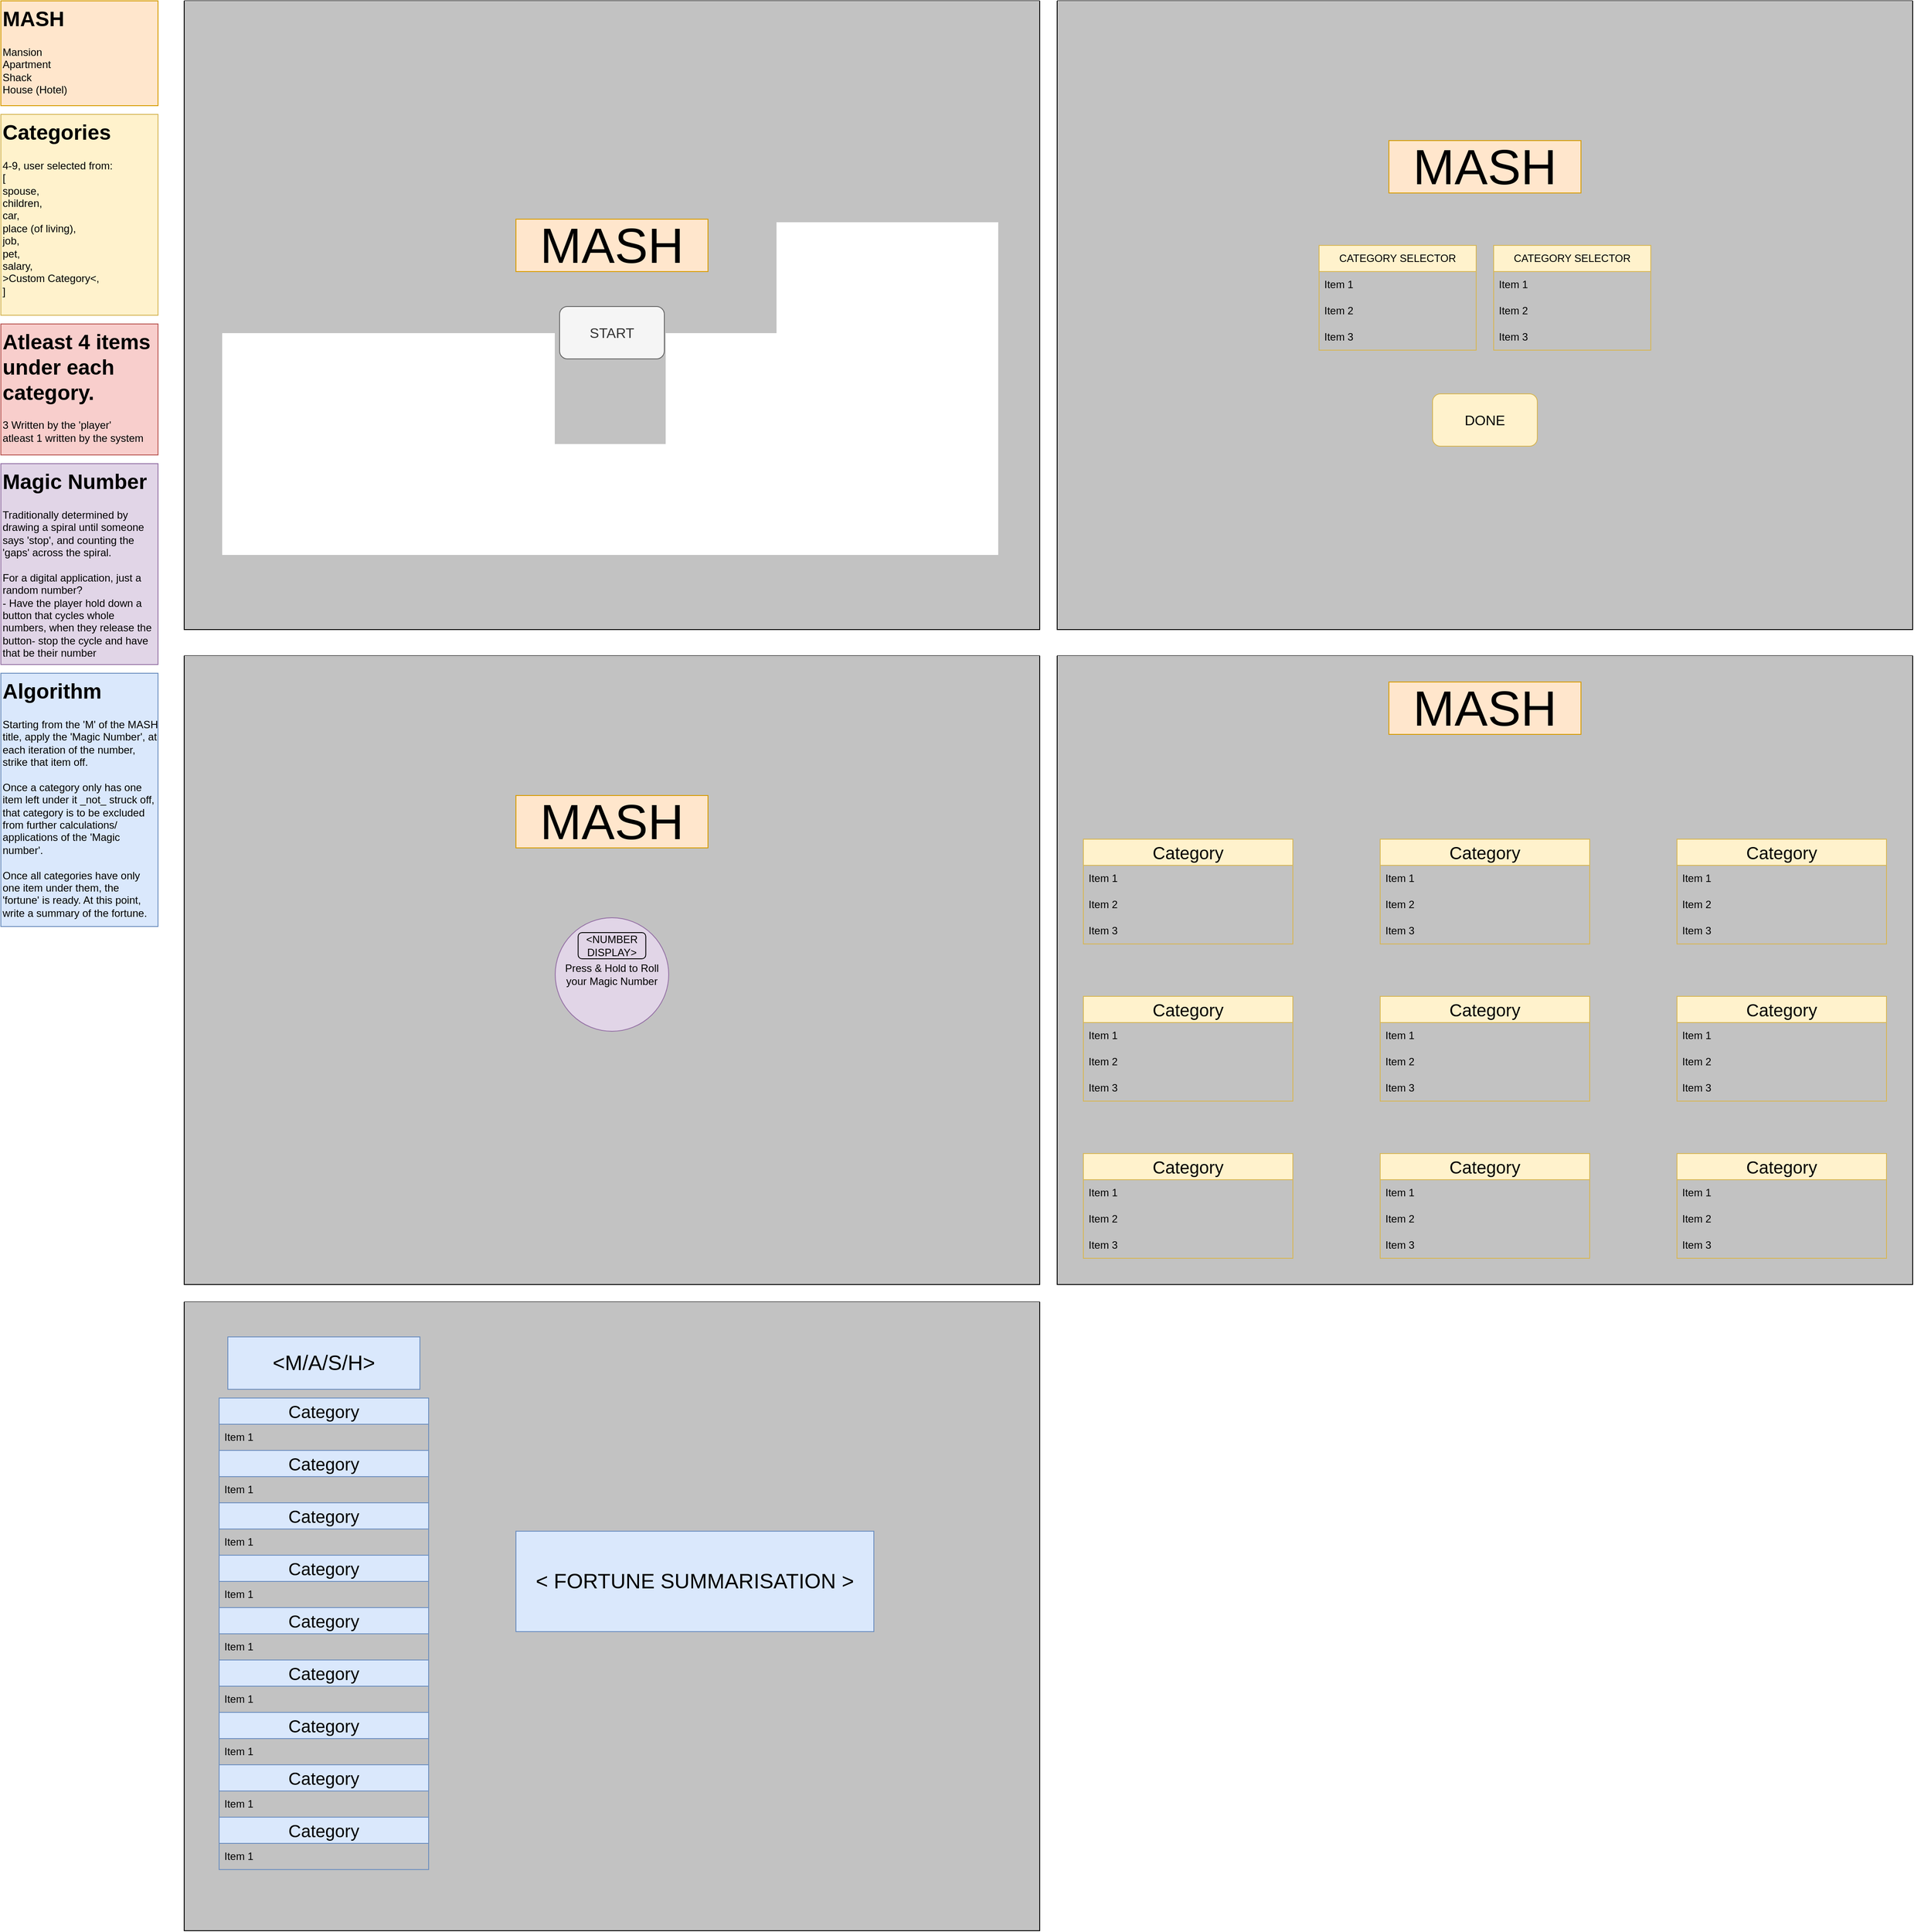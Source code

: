 <mxfile>
    <diagram id="uEVM9O16NFQBh8J2iH3e" name="Page-1">
        <mxGraphModel dx="2432" dy="2454" grid="1" gridSize="10" guides="1" tooltips="1" connect="1" arrows="1" fold="1" page="1" pageScale="1" pageWidth="850" pageHeight="1100" math="0" shadow="0">
            <root>
                <mxCell id="0"/>
                <mxCell id="1" parent="0"/>
                <mxCell id="2" value="" style="swimlane;startSize=0;swimlaneFillColor=light-dark(#c2c2c2, #ededed);" vertex="1" parent="1">
                    <mxGeometry x="1320" y="600" width="980" height="720" as="geometry"/>
                </mxCell>
                <mxCell id="3" value="&lt;font style=&quot;font-size: 57px;&quot;&gt;MASH&lt;/font&gt;" style="text;html=1;align=center;verticalAlign=middle;whiteSpace=wrap;rounded=0;fillColor=#ffe6cc;strokeColor=#d79b00;" vertex="1" parent="2">
                    <mxGeometry x="380" y="30" width="220" height="60" as="geometry"/>
                </mxCell>
                <mxCell id="11" value="&lt;font style=&quot;font-size: 20px;&quot;&gt;Category&lt;/font&gt;" style="swimlane;fontStyle=0;childLayout=stackLayout;horizontal=1;startSize=30;horizontalStack=0;resizeParent=1;resizeParentMax=0;resizeLast=0;collapsible=1;marginBottom=0;whiteSpace=wrap;html=1;fillColor=#fff2cc;strokeColor=#d6b656;" vertex="1" parent="2">
                    <mxGeometry x="30" y="210" width="240" height="120" as="geometry"/>
                </mxCell>
                <mxCell id="12" value="Item 1" style="text;strokeColor=none;fillColor=none;align=left;verticalAlign=middle;spacingLeft=4;spacingRight=4;overflow=hidden;points=[[0,0.5],[1,0.5]];portConstraint=eastwest;rotatable=0;whiteSpace=wrap;html=1;" vertex="1" parent="11">
                    <mxGeometry y="30" width="240" height="30" as="geometry"/>
                </mxCell>
                <mxCell id="13" value="Item 2" style="text;strokeColor=none;fillColor=none;align=left;verticalAlign=middle;spacingLeft=4;spacingRight=4;overflow=hidden;points=[[0,0.5],[1,0.5]];portConstraint=eastwest;rotatable=0;whiteSpace=wrap;html=1;" vertex="1" parent="11">
                    <mxGeometry y="60" width="240" height="30" as="geometry"/>
                </mxCell>
                <mxCell id="14" value="Item 3" style="text;strokeColor=none;fillColor=none;align=left;verticalAlign=middle;spacingLeft=4;spacingRight=4;overflow=hidden;points=[[0,0.5],[1,0.5]];portConstraint=eastwest;rotatable=0;whiteSpace=wrap;html=1;" vertex="1" parent="11">
                    <mxGeometry y="90" width="240" height="30" as="geometry"/>
                </mxCell>
                <mxCell id="23" value="&lt;font style=&quot;font-size: 20px;&quot;&gt;Category&lt;/font&gt;" style="swimlane;fontStyle=0;childLayout=stackLayout;horizontal=1;startSize=30;horizontalStack=0;resizeParent=1;resizeParentMax=0;resizeLast=0;collapsible=1;marginBottom=0;whiteSpace=wrap;html=1;fillColor=#fff2cc;strokeColor=#d6b656;" vertex="1" parent="2">
                    <mxGeometry x="710" y="210" width="240" height="120" as="geometry"/>
                </mxCell>
                <mxCell id="24" value="Item 1" style="text;strokeColor=none;fillColor=none;align=left;verticalAlign=middle;spacingLeft=4;spacingRight=4;overflow=hidden;points=[[0,0.5],[1,0.5]];portConstraint=eastwest;rotatable=0;whiteSpace=wrap;html=1;" vertex="1" parent="23">
                    <mxGeometry y="30" width="240" height="30" as="geometry"/>
                </mxCell>
                <mxCell id="25" value="Item 2" style="text;strokeColor=none;fillColor=none;align=left;verticalAlign=middle;spacingLeft=4;spacingRight=4;overflow=hidden;points=[[0,0.5],[1,0.5]];portConstraint=eastwest;rotatable=0;whiteSpace=wrap;html=1;" vertex="1" parent="23">
                    <mxGeometry y="60" width="240" height="30" as="geometry"/>
                </mxCell>
                <mxCell id="26" value="Item 3" style="text;strokeColor=none;fillColor=none;align=left;verticalAlign=middle;spacingLeft=4;spacingRight=4;overflow=hidden;points=[[0,0.5],[1,0.5]];portConstraint=eastwest;rotatable=0;whiteSpace=wrap;html=1;" vertex="1" parent="23">
                    <mxGeometry y="90" width="240" height="30" as="geometry"/>
                </mxCell>
                <mxCell id="19" value="&lt;font style=&quot;font-size: 20px;&quot;&gt;Category&lt;/font&gt;" style="swimlane;fontStyle=0;childLayout=stackLayout;horizontal=1;startSize=30;horizontalStack=0;resizeParent=1;resizeParentMax=0;resizeLast=0;collapsible=1;marginBottom=0;whiteSpace=wrap;html=1;fillColor=#fff2cc;strokeColor=#d6b656;" vertex="1" parent="2">
                    <mxGeometry x="370" y="210" width="240" height="120" as="geometry"/>
                </mxCell>
                <mxCell id="20" value="Item 1" style="text;strokeColor=none;fillColor=none;align=left;verticalAlign=middle;spacingLeft=4;spacingRight=4;overflow=hidden;points=[[0,0.5],[1,0.5]];portConstraint=eastwest;rotatable=0;whiteSpace=wrap;html=1;" vertex="1" parent="19">
                    <mxGeometry y="30" width="240" height="30" as="geometry"/>
                </mxCell>
                <mxCell id="21" value="Item 2" style="text;strokeColor=none;fillColor=none;align=left;verticalAlign=middle;spacingLeft=4;spacingRight=4;overflow=hidden;points=[[0,0.5],[1,0.5]];portConstraint=eastwest;rotatable=0;whiteSpace=wrap;html=1;" vertex="1" parent="19">
                    <mxGeometry y="60" width="240" height="30" as="geometry"/>
                </mxCell>
                <mxCell id="22" value="Item 3" style="text;strokeColor=none;fillColor=none;align=left;verticalAlign=middle;spacingLeft=4;spacingRight=4;overflow=hidden;points=[[0,0.5],[1,0.5]];portConstraint=eastwest;rotatable=0;whiteSpace=wrap;html=1;" vertex="1" parent="19">
                    <mxGeometry y="90" width="240" height="30" as="geometry"/>
                </mxCell>
                <mxCell id="27" value="&lt;font style=&quot;font-size: 20px;&quot;&gt;Category&lt;/font&gt;" style="swimlane;fontStyle=0;childLayout=stackLayout;horizontal=1;startSize=30;horizontalStack=0;resizeParent=1;resizeParentMax=0;resizeLast=0;collapsible=1;marginBottom=0;whiteSpace=wrap;html=1;fillColor=#fff2cc;strokeColor=#d6b656;" vertex="1" parent="2">
                    <mxGeometry x="30" y="390" width="240" height="120" as="geometry"/>
                </mxCell>
                <mxCell id="28" value="Item 1" style="text;strokeColor=none;fillColor=none;align=left;verticalAlign=middle;spacingLeft=4;spacingRight=4;overflow=hidden;points=[[0,0.5],[1,0.5]];portConstraint=eastwest;rotatable=0;whiteSpace=wrap;html=1;" vertex="1" parent="27">
                    <mxGeometry y="30" width="240" height="30" as="geometry"/>
                </mxCell>
                <mxCell id="29" value="Item 2" style="text;strokeColor=none;fillColor=none;align=left;verticalAlign=middle;spacingLeft=4;spacingRight=4;overflow=hidden;points=[[0,0.5],[1,0.5]];portConstraint=eastwest;rotatable=0;whiteSpace=wrap;html=1;" vertex="1" parent="27">
                    <mxGeometry y="60" width="240" height="30" as="geometry"/>
                </mxCell>
                <mxCell id="30" value="Item 3" style="text;strokeColor=none;fillColor=none;align=left;verticalAlign=middle;spacingLeft=4;spacingRight=4;overflow=hidden;points=[[0,0.5],[1,0.5]];portConstraint=eastwest;rotatable=0;whiteSpace=wrap;html=1;" vertex="1" parent="27">
                    <mxGeometry y="90" width="240" height="30" as="geometry"/>
                </mxCell>
                <mxCell id="31" value="&lt;font style=&quot;font-size: 20px;&quot;&gt;Category&lt;/font&gt;" style="swimlane;fontStyle=0;childLayout=stackLayout;horizontal=1;startSize=30;horizontalStack=0;resizeParent=1;resizeParentMax=0;resizeLast=0;collapsible=1;marginBottom=0;whiteSpace=wrap;html=1;fillColor=#fff2cc;strokeColor=#d6b656;" vertex="1" parent="2">
                    <mxGeometry x="710" y="390" width="240" height="120" as="geometry"/>
                </mxCell>
                <mxCell id="32" value="Item 1" style="text;strokeColor=none;fillColor=none;align=left;verticalAlign=middle;spacingLeft=4;spacingRight=4;overflow=hidden;points=[[0,0.5],[1,0.5]];portConstraint=eastwest;rotatable=0;whiteSpace=wrap;html=1;" vertex="1" parent="31">
                    <mxGeometry y="30" width="240" height="30" as="geometry"/>
                </mxCell>
                <mxCell id="33" value="Item 2" style="text;strokeColor=none;fillColor=none;align=left;verticalAlign=middle;spacingLeft=4;spacingRight=4;overflow=hidden;points=[[0,0.5],[1,0.5]];portConstraint=eastwest;rotatable=0;whiteSpace=wrap;html=1;" vertex="1" parent="31">
                    <mxGeometry y="60" width="240" height="30" as="geometry"/>
                </mxCell>
                <mxCell id="34" value="Item 3" style="text;strokeColor=none;fillColor=none;align=left;verticalAlign=middle;spacingLeft=4;spacingRight=4;overflow=hidden;points=[[0,0.5],[1,0.5]];portConstraint=eastwest;rotatable=0;whiteSpace=wrap;html=1;" vertex="1" parent="31">
                    <mxGeometry y="90" width="240" height="30" as="geometry"/>
                </mxCell>
                <mxCell id="35" value="&lt;font style=&quot;font-size: 20px;&quot;&gt;Category&lt;/font&gt;" style="swimlane;fontStyle=0;childLayout=stackLayout;horizontal=1;startSize=30;horizontalStack=0;resizeParent=1;resizeParentMax=0;resizeLast=0;collapsible=1;marginBottom=0;whiteSpace=wrap;html=1;fillColor=#fff2cc;strokeColor=#d6b656;" vertex="1" parent="2">
                    <mxGeometry x="370" y="390" width="240" height="120" as="geometry"/>
                </mxCell>
                <mxCell id="36" value="Item 1" style="text;strokeColor=none;fillColor=none;align=left;verticalAlign=middle;spacingLeft=4;spacingRight=4;overflow=hidden;points=[[0,0.5],[1,0.5]];portConstraint=eastwest;rotatable=0;whiteSpace=wrap;html=1;" vertex="1" parent="35">
                    <mxGeometry y="30" width="240" height="30" as="geometry"/>
                </mxCell>
                <mxCell id="37" value="Item 2" style="text;strokeColor=none;fillColor=none;align=left;verticalAlign=middle;spacingLeft=4;spacingRight=4;overflow=hidden;points=[[0,0.5],[1,0.5]];portConstraint=eastwest;rotatable=0;whiteSpace=wrap;html=1;" vertex="1" parent="35">
                    <mxGeometry y="60" width="240" height="30" as="geometry"/>
                </mxCell>
                <mxCell id="38" value="Item 3" style="text;strokeColor=none;fillColor=none;align=left;verticalAlign=middle;spacingLeft=4;spacingRight=4;overflow=hidden;points=[[0,0.5],[1,0.5]];portConstraint=eastwest;rotatable=0;whiteSpace=wrap;html=1;" vertex="1" parent="35">
                    <mxGeometry y="90" width="240" height="30" as="geometry"/>
                </mxCell>
                <mxCell id="39" value="&lt;font style=&quot;font-size: 20px;&quot;&gt;Category&lt;/font&gt;" style="swimlane;fontStyle=0;childLayout=stackLayout;horizontal=1;startSize=30;horizontalStack=0;resizeParent=1;resizeParentMax=0;resizeLast=0;collapsible=1;marginBottom=0;whiteSpace=wrap;html=1;fillColor=#fff2cc;strokeColor=#d6b656;" vertex="1" parent="2">
                    <mxGeometry x="30" y="570" width="240" height="120" as="geometry"/>
                </mxCell>
                <mxCell id="40" value="Item 1" style="text;strokeColor=none;fillColor=none;align=left;verticalAlign=middle;spacingLeft=4;spacingRight=4;overflow=hidden;points=[[0,0.5],[1,0.5]];portConstraint=eastwest;rotatable=0;whiteSpace=wrap;html=1;" vertex="1" parent="39">
                    <mxGeometry y="30" width="240" height="30" as="geometry"/>
                </mxCell>
                <mxCell id="41" value="Item 2" style="text;strokeColor=none;fillColor=none;align=left;verticalAlign=middle;spacingLeft=4;spacingRight=4;overflow=hidden;points=[[0,0.5],[1,0.5]];portConstraint=eastwest;rotatable=0;whiteSpace=wrap;html=1;" vertex="1" parent="39">
                    <mxGeometry y="60" width="240" height="30" as="geometry"/>
                </mxCell>
                <mxCell id="42" value="Item 3" style="text;strokeColor=none;fillColor=none;align=left;verticalAlign=middle;spacingLeft=4;spacingRight=4;overflow=hidden;points=[[0,0.5],[1,0.5]];portConstraint=eastwest;rotatable=0;whiteSpace=wrap;html=1;" vertex="1" parent="39">
                    <mxGeometry y="90" width="240" height="30" as="geometry"/>
                </mxCell>
                <mxCell id="43" value="&lt;font style=&quot;font-size: 20px;&quot;&gt;Category&lt;/font&gt;" style="swimlane;fontStyle=0;childLayout=stackLayout;horizontal=1;startSize=30;horizontalStack=0;resizeParent=1;resizeParentMax=0;resizeLast=0;collapsible=1;marginBottom=0;whiteSpace=wrap;html=1;fillColor=#fff2cc;strokeColor=#d6b656;" vertex="1" parent="2">
                    <mxGeometry x="710" y="570" width="240" height="120" as="geometry"/>
                </mxCell>
                <mxCell id="44" value="Item 1" style="text;strokeColor=none;fillColor=none;align=left;verticalAlign=middle;spacingLeft=4;spacingRight=4;overflow=hidden;points=[[0,0.5],[1,0.5]];portConstraint=eastwest;rotatable=0;whiteSpace=wrap;html=1;" vertex="1" parent="43">
                    <mxGeometry y="30" width="240" height="30" as="geometry"/>
                </mxCell>
                <mxCell id="45" value="Item 2" style="text;strokeColor=none;fillColor=none;align=left;verticalAlign=middle;spacingLeft=4;spacingRight=4;overflow=hidden;points=[[0,0.5],[1,0.5]];portConstraint=eastwest;rotatable=0;whiteSpace=wrap;html=1;" vertex="1" parent="43">
                    <mxGeometry y="60" width="240" height="30" as="geometry"/>
                </mxCell>
                <mxCell id="46" value="Item 3" style="text;strokeColor=none;fillColor=none;align=left;verticalAlign=middle;spacingLeft=4;spacingRight=4;overflow=hidden;points=[[0,0.5],[1,0.5]];portConstraint=eastwest;rotatable=0;whiteSpace=wrap;html=1;" vertex="1" parent="43">
                    <mxGeometry y="90" width="240" height="30" as="geometry"/>
                </mxCell>
                <mxCell id="47" value="&lt;font style=&quot;font-size: 20px;&quot;&gt;Category&lt;/font&gt;" style="swimlane;fontStyle=0;childLayout=stackLayout;horizontal=1;startSize=30;horizontalStack=0;resizeParent=1;resizeParentMax=0;resizeLast=0;collapsible=1;marginBottom=0;whiteSpace=wrap;html=1;fillColor=#fff2cc;strokeColor=#d6b656;" vertex="1" parent="2">
                    <mxGeometry x="370" y="570" width="240" height="120" as="geometry"/>
                </mxCell>
                <mxCell id="48" value="Item 1" style="text;strokeColor=none;fillColor=none;align=left;verticalAlign=middle;spacingLeft=4;spacingRight=4;overflow=hidden;points=[[0,0.5],[1,0.5]];portConstraint=eastwest;rotatable=0;whiteSpace=wrap;html=1;" vertex="1" parent="47">
                    <mxGeometry y="30" width="240" height="30" as="geometry"/>
                </mxCell>
                <mxCell id="49" value="Item 2" style="text;strokeColor=none;fillColor=none;align=left;verticalAlign=middle;spacingLeft=4;spacingRight=4;overflow=hidden;points=[[0,0.5],[1,0.5]];portConstraint=eastwest;rotatable=0;whiteSpace=wrap;html=1;" vertex="1" parent="47">
                    <mxGeometry y="60" width="240" height="30" as="geometry"/>
                </mxCell>
                <mxCell id="50" value="Item 3" style="text;strokeColor=none;fillColor=none;align=left;verticalAlign=middle;spacingLeft=4;spacingRight=4;overflow=hidden;points=[[0,0.5],[1,0.5]];portConstraint=eastwest;rotatable=0;whiteSpace=wrap;html=1;" vertex="1" parent="47">
                    <mxGeometry y="90" width="240" height="30" as="geometry"/>
                </mxCell>
                <mxCell id="4" value="&lt;h1 style=&quot;margin-top: 0px;&quot;&gt;MASH&lt;/h1&gt;&lt;div&gt;Mansion&lt;/div&gt;&lt;div&gt;Apartment&lt;/div&gt;&lt;div&gt;Shack&lt;/div&gt;&lt;div&gt;House (Hotel)&lt;/div&gt;" style="text;html=1;whiteSpace=wrap;overflow=hidden;rounded=0;fillColor=#ffe6cc;strokeColor=#d79b00;" vertex="1" parent="1">
                    <mxGeometry x="110" y="-150" width="180" height="120" as="geometry"/>
                </mxCell>
                <mxCell id="5" value="&lt;h1 style=&quot;margin-top: 0px;&quot;&gt;Categories&lt;/h1&gt;&lt;div&gt;4-9, user selected from:&lt;/div&gt;&lt;div&gt;[&lt;/div&gt;&lt;div&gt;spouse,&lt;/div&gt;&lt;div&gt;children,&lt;/div&gt;&lt;div&gt;car,&lt;/div&gt;&lt;div&gt;place (of living),&lt;/div&gt;&lt;div&gt;job,&lt;/div&gt;&lt;div&gt;pet,&lt;/div&gt;&lt;div&gt;salary,&lt;/div&gt;&lt;div&gt;&amp;gt;Custom Category&amp;lt;,&lt;/div&gt;&lt;div&gt;]&lt;/div&gt;" style="text;html=1;whiteSpace=wrap;overflow=hidden;rounded=0;fillColor=#fff2cc;strokeColor=#d6b656;" vertex="1" parent="1">
                    <mxGeometry x="110" y="-20" width="180" height="230" as="geometry"/>
                </mxCell>
                <mxCell id="6" value="&lt;h1 style=&quot;margin-top: 0px;&quot;&gt;Atleast 4 items under each category.&lt;/h1&gt;&lt;div&gt;3 Written by the &#39;player&#39;&lt;/div&gt;&lt;div&gt;atleast 1 written by the system&lt;/div&gt;" style="text;html=1;whiteSpace=wrap;overflow=hidden;rounded=0;fillColor=#f8cecc;strokeColor=#b85450;" vertex="1" parent="1">
                    <mxGeometry x="110" y="220" width="180" height="150" as="geometry"/>
                </mxCell>
                <mxCell id="7" value="&lt;h1 style=&quot;margin-top: 0px;&quot;&gt;Magic Number&lt;/h1&gt;&lt;div&gt;Traditionally determined by drawing a spiral until someone says &#39;stop&#39;, and counting the &#39;gaps&#39; across the spiral.&lt;/div&gt;&lt;div&gt;&lt;br&gt;&lt;/div&gt;&lt;div&gt;For a digital application, just a random number?&lt;/div&gt;&lt;div&gt;- Have the player hold down a button that cycles whole numbers, when they release the button- stop the cycle and have that be their number&lt;/div&gt;" style="text;html=1;whiteSpace=wrap;overflow=hidden;rounded=0;fillColor=#e1d5e7;strokeColor=#9673a6;" vertex="1" parent="1">
                    <mxGeometry x="110" y="380" width="180" height="230" as="geometry"/>
                </mxCell>
                <mxCell id="8" value="&lt;h1 style=&quot;margin-top: 0px;&quot;&gt;Algorithm&lt;/h1&gt;&lt;div&gt;Starting from the &#39;M&#39; of the MASH title, apply the &#39;Magic Number&#39;, at each iteration of the number, strike that item off.&lt;/div&gt;&lt;div&gt;&lt;br&gt;&lt;/div&gt;&lt;div&gt;Once a category only has one item left under it _not_ struck off, that category is to be excluded from further calculations/ applications of the &#39;Magic number&#39;.&lt;/div&gt;&lt;div&gt;&lt;br&gt;&lt;/div&gt;&lt;div&gt;Once all categories have only one item under them, the &#39;fortune&#39; is ready. At this point, write a summary of the fortune.&lt;/div&gt;" style="text;html=1;whiteSpace=wrap;overflow=hidden;rounded=0;fillColor=#dae8fc;strokeColor=#6c8ebf;" vertex="1" parent="1">
                    <mxGeometry x="110" y="620" width="180" height="290" as="geometry"/>
                </mxCell>
                <mxCell id="51" value="" style="swimlane;startSize=0;swimlaneFillColor=light-dark(#c2c2c2, #ededed);" vertex="1" parent="1">
                    <mxGeometry x="320" y="-150" width="980" height="720" as="geometry"/>
                </mxCell>
                <mxCell id="52" value="&lt;font style=&quot;font-size: 57px;&quot;&gt;MASH&lt;/font&gt;" style="text;html=1;align=center;verticalAlign=middle;whiteSpace=wrap;rounded=0;fillColor=#ffe6cc;strokeColor=#d79b00;" vertex="1" parent="51">
                    <mxGeometry x="380" y="250" width="220" height="60" as="geometry"/>
                </mxCell>
                <mxCell id="89" value="&lt;font style=&quot;font-size: 16px;&quot;&gt;START&lt;/font&gt;" style="rounded=1;whiteSpace=wrap;html=1;fillColor=#f5f5f5;fontColor=#333333;strokeColor=#666666;" vertex="1" parent="51">
                    <mxGeometry x="430" y="350" width="120" height="60" as="geometry"/>
                </mxCell>
                <mxCell id="90" value="" style="swimlane;startSize=0;swimlaneFillColor=light-dark(#c2c2c2, #ededed);" vertex="1" parent="1">
                    <mxGeometry x="1320" y="-150" width="980" height="720" as="geometry"/>
                </mxCell>
                <mxCell id="91" value="&lt;font style=&quot;font-size: 57px;&quot;&gt;MASH&lt;/font&gt;" style="text;html=1;align=center;verticalAlign=middle;whiteSpace=wrap;rounded=0;fillColor=#ffe6cc;strokeColor=#d79b00;" vertex="1" parent="90">
                    <mxGeometry x="380" y="160" width="220" height="60" as="geometry"/>
                </mxCell>
                <mxCell id="93" value="CATEGORY SELECTOR" style="swimlane;fontStyle=0;childLayout=stackLayout;horizontal=1;startSize=30;horizontalStack=0;resizeParent=1;resizeParentMax=0;resizeLast=0;collapsible=1;marginBottom=0;whiteSpace=wrap;html=1;fillColor=#fff2cc;strokeColor=#d6b656;" vertex="1" parent="90">
                    <mxGeometry x="300" y="280" width="180" height="120" as="geometry"/>
                </mxCell>
                <mxCell id="94" value="Item 1" style="text;strokeColor=none;fillColor=none;align=left;verticalAlign=middle;spacingLeft=4;spacingRight=4;overflow=hidden;points=[[0,0.5],[1,0.5]];portConstraint=eastwest;rotatable=0;whiteSpace=wrap;html=1;" vertex="1" parent="93">
                    <mxGeometry y="30" width="180" height="30" as="geometry"/>
                </mxCell>
                <mxCell id="95" value="Item 2" style="text;strokeColor=none;fillColor=none;align=left;verticalAlign=middle;spacingLeft=4;spacingRight=4;overflow=hidden;points=[[0,0.5],[1,0.5]];portConstraint=eastwest;rotatable=0;whiteSpace=wrap;html=1;" vertex="1" parent="93">
                    <mxGeometry y="60" width="180" height="30" as="geometry"/>
                </mxCell>
                <mxCell id="96" value="Item 3" style="text;strokeColor=none;fillColor=none;align=left;verticalAlign=middle;spacingLeft=4;spacingRight=4;overflow=hidden;points=[[0,0.5],[1,0.5]];portConstraint=eastwest;rotatable=0;whiteSpace=wrap;html=1;" vertex="1" parent="93">
                    <mxGeometry y="90" width="180" height="30" as="geometry"/>
                </mxCell>
                <mxCell id="97" value="CATEGORY SELECTOR" style="swimlane;fontStyle=0;childLayout=stackLayout;horizontal=1;startSize=30;horizontalStack=0;resizeParent=1;resizeParentMax=0;resizeLast=0;collapsible=1;marginBottom=0;whiteSpace=wrap;html=1;fillColor=#fff2cc;strokeColor=#d6b656;" vertex="1" parent="90">
                    <mxGeometry x="500" y="280" width="180" height="120" as="geometry"/>
                </mxCell>
                <mxCell id="98" value="Item 1" style="text;strokeColor=none;fillColor=none;align=left;verticalAlign=middle;spacingLeft=4;spacingRight=4;overflow=hidden;points=[[0,0.5],[1,0.5]];portConstraint=eastwest;rotatable=0;whiteSpace=wrap;html=1;" vertex="1" parent="97">
                    <mxGeometry y="30" width="180" height="30" as="geometry"/>
                </mxCell>
                <mxCell id="99" value="Item 2" style="text;strokeColor=none;fillColor=none;align=left;verticalAlign=middle;spacingLeft=4;spacingRight=4;overflow=hidden;points=[[0,0.5],[1,0.5]];portConstraint=eastwest;rotatable=0;whiteSpace=wrap;html=1;" vertex="1" parent="97">
                    <mxGeometry y="60" width="180" height="30" as="geometry"/>
                </mxCell>
                <mxCell id="100" value="Item 3" style="text;strokeColor=none;fillColor=none;align=left;verticalAlign=middle;spacingLeft=4;spacingRight=4;overflow=hidden;points=[[0,0.5],[1,0.5]];portConstraint=eastwest;rotatable=0;whiteSpace=wrap;html=1;" vertex="1" parent="97">
                    <mxGeometry y="90" width="180" height="30" as="geometry"/>
                </mxCell>
                <mxCell id="101" value="&lt;span style=&quot;font-size: 16px;&quot;&gt;DONE&lt;/span&gt;" style="rounded=1;whiteSpace=wrap;html=1;fillColor=#fff2cc;strokeColor=#d6b656;" vertex="1" parent="90">
                    <mxGeometry x="430" y="450" width="120" height="60" as="geometry"/>
                </mxCell>
                <mxCell id="102" value="" style="swimlane;startSize=0;swimlaneFillColor=light-dark(#c2c2c2, #ededed);" vertex="1" parent="1">
                    <mxGeometry x="320" y="600" width="980" height="720" as="geometry"/>
                </mxCell>
                <mxCell id="103" value="&lt;font style=&quot;font-size: 57px;&quot;&gt;MASH&lt;/font&gt;" style="text;html=1;align=center;verticalAlign=middle;whiteSpace=wrap;rounded=0;fillColor=#ffe6cc;strokeColor=#d79b00;" vertex="1" parent="102">
                    <mxGeometry x="380" y="160" width="220" height="60" as="geometry"/>
                </mxCell>
                <mxCell id="113" value="Press &amp;amp; Hold to Roll your Magic Number" style="ellipse;whiteSpace=wrap;html=1;aspect=fixed;fillColor=#e1d5e7;strokeColor=#9673a6;" vertex="1" parent="102">
                    <mxGeometry x="425" y="300" width="130" height="130" as="geometry"/>
                </mxCell>
                <mxCell id="114" value="&amp;lt;NUMBER DISPLAY&amp;gt;" style="rounded=1;whiteSpace=wrap;html=1;fillColor=none;" vertex="1" parent="102">
                    <mxGeometry x="451.25" y="317" width="77.5" height="30" as="geometry"/>
                </mxCell>
                <mxCell id="115" value="" style="swimlane;startSize=0;swimlaneFillColor=light-dark(#c2c2c2, #ededed);" vertex="1" parent="1">
                    <mxGeometry x="320" y="1340" width="980" height="720" as="geometry"/>
                </mxCell>
                <mxCell id="116" value="&lt;font&gt;&amp;lt;M/A/S/H&amp;gt;&lt;/font&gt;" style="text;html=1;align=center;verticalAlign=middle;whiteSpace=wrap;rounded=0;fillColor=#dae8fc;strokeColor=#6c8ebf;fontSize=24;" vertex="1" parent="115">
                    <mxGeometry x="50" y="40" width="220" height="60" as="geometry"/>
                </mxCell>
                <mxCell id="117" value="&lt;font style=&quot;font-size: 20px;&quot;&gt;Category&lt;/font&gt;" style="swimlane;fontStyle=0;childLayout=stackLayout;horizontal=1;startSize=30;horizontalStack=0;resizeParent=1;resizeParentMax=0;resizeLast=0;collapsible=1;marginBottom=0;whiteSpace=wrap;html=1;fillColor=#dae8fc;strokeColor=#6c8ebf;" vertex="1" parent="115">
                    <mxGeometry x="40" y="110" width="240" height="60" as="geometry"/>
                </mxCell>
                <mxCell id="118" value="Item 1" style="text;strokeColor=none;fillColor=none;align=left;verticalAlign=middle;spacingLeft=4;spacingRight=4;overflow=hidden;points=[[0,0.5],[1,0.5]];portConstraint=eastwest;rotatable=0;whiteSpace=wrap;html=1;" vertex="1" parent="117">
                    <mxGeometry y="30" width="240" height="30" as="geometry"/>
                </mxCell>
                <mxCell id="153" value="&lt;font style=&quot;font-size: 20px;&quot;&gt;Category&lt;/font&gt;" style="swimlane;fontStyle=0;childLayout=stackLayout;horizontal=1;startSize=30;horizontalStack=0;resizeParent=1;resizeParentMax=0;resizeLast=0;collapsible=1;marginBottom=0;whiteSpace=wrap;html=1;fillColor=#dae8fc;strokeColor=#6c8ebf;" vertex="1" parent="115">
                    <mxGeometry x="40" y="170" width="240" height="60" as="geometry"/>
                </mxCell>
                <mxCell id="154" value="Item 1" style="text;strokeColor=none;fillColor=none;align=left;verticalAlign=middle;spacingLeft=4;spacingRight=4;overflow=hidden;points=[[0,0.5],[1,0.5]];portConstraint=eastwest;rotatable=0;whiteSpace=wrap;html=1;" vertex="1" parent="153">
                    <mxGeometry y="30" width="240" height="30" as="geometry"/>
                </mxCell>
                <mxCell id="155" value="&lt;font style=&quot;font-size: 20px;&quot;&gt;Category&lt;/font&gt;" style="swimlane;fontStyle=0;childLayout=stackLayout;horizontal=1;startSize=30;horizontalStack=0;resizeParent=1;resizeParentMax=0;resizeLast=0;collapsible=1;marginBottom=0;whiteSpace=wrap;html=1;fillColor=#dae8fc;strokeColor=#6c8ebf;" vertex="1" parent="115">
                    <mxGeometry x="40" y="230" width="240" height="60" as="geometry"/>
                </mxCell>
                <mxCell id="156" value="Item 1" style="text;strokeColor=none;fillColor=none;align=left;verticalAlign=middle;spacingLeft=4;spacingRight=4;overflow=hidden;points=[[0,0.5],[1,0.5]];portConstraint=eastwest;rotatable=0;whiteSpace=wrap;html=1;" vertex="1" parent="155">
                    <mxGeometry y="30" width="240" height="30" as="geometry"/>
                </mxCell>
                <mxCell id="157" value="&lt;font style=&quot;font-size: 20px;&quot;&gt;Category&lt;/font&gt;" style="swimlane;fontStyle=0;childLayout=stackLayout;horizontal=1;startSize=30;horizontalStack=0;resizeParent=1;resizeParentMax=0;resizeLast=0;collapsible=1;marginBottom=0;whiteSpace=wrap;html=1;fillColor=#dae8fc;strokeColor=#6c8ebf;" vertex="1" parent="115">
                    <mxGeometry x="40" y="290" width="240" height="60" as="geometry"/>
                </mxCell>
                <mxCell id="158" value="Item 1" style="text;strokeColor=none;fillColor=none;align=left;verticalAlign=middle;spacingLeft=4;spacingRight=4;overflow=hidden;points=[[0,0.5],[1,0.5]];portConstraint=eastwest;rotatable=0;whiteSpace=wrap;html=1;" vertex="1" parent="157">
                    <mxGeometry y="30" width="240" height="30" as="geometry"/>
                </mxCell>
                <mxCell id="159" value="&lt;font style=&quot;font-size: 20px;&quot;&gt;Category&lt;/font&gt;" style="swimlane;fontStyle=0;childLayout=stackLayout;horizontal=1;startSize=30;horizontalStack=0;resizeParent=1;resizeParentMax=0;resizeLast=0;collapsible=1;marginBottom=0;whiteSpace=wrap;html=1;fillColor=#dae8fc;strokeColor=#6c8ebf;" vertex="1" parent="115">
                    <mxGeometry x="40" y="350" width="240" height="60" as="geometry"/>
                </mxCell>
                <mxCell id="160" value="Item 1" style="text;strokeColor=none;fillColor=none;align=left;verticalAlign=middle;spacingLeft=4;spacingRight=4;overflow=hidden;points=[[0,0.5],[1,0.5]];portConstraint=eastwest;rotatable=0;whiteSpace=wrap;html=1;" vertex="1" parent="159">
                    <mxGeometry y="30" width="240" height="30" as="geometry"/>
                </mxCell>
                <mxCell id="161" value="&lt;font style=&quot;font-size: 20px;&quot;&gt;Category&lt;/font&gt;" style="swimlane;fontStyle=0;childLayout=stackLayout;horizontal=1;startSize=30;horizontalStack=0;resizeParent=1;resizeParentMax=0;resizeLast=0;collapsible=1;marginBottom=0;whiteSpace=wrap;html=1;fillColor=#dae8fc;strokeColor=#6c8ebf;" vertex="1" parent="115">
                    <mxGeometry x="40" y="410" width="240" height="60" as="geometry"/>
                </mxCell>
                <mxCell id="162" value="Item 1" style="text;strokeColor=none;fillColor=none;align=left;verticalAlign=middle;spacingLeft=4;spacingRight=4;overflow=hidden;points=[[0,0.5],[1,0.5]];portConstraint=eastwest;rotatable=0;whiteSpace=wrap;html=1;" vertex="1" parent="161">
                    <mxGeometry y="30" width="240" height="30" as="geometry"/>
                </mxCell>
                <mxCell id="163" value="&lt;font style=&quot;font-size: 20px;&quot;&gt;Category&lt;/font&gt;" style="swimlane;fontStyle=0;childLayout=stackLayout;horizontal=1;startSize=30;horizontalStack=0;resizeParent=1;resizeParentMax=0;resizeLast=0;collapsible=1;marginBottom=0;whiteSpace=wrap;html=1;fillColor=#dae8fc;strokeColor=#6c8ebf;" vertex="1" parent="115">
                    <mxGeometry x="40" y="470" width="240" height="60" as="geometry"/>
                </mxCell>
                <mxCell id="164" value="Item 1" style="text;strokeColor=none;fillColor=none;align=left;verticalAlign=middle;spacingLeft=4;spacingRight=4;overflow=hidden;points=[[0,0.5],[1,0.5]];portConstraint=eastwest;rotatable=0;whiteSpace=wrap;html=1;" vertex="1" parent="163">
                    <mxGeometry y="30" width="240" height="30" as="geometry"/>
                </mxCell>
                <mxCell id="165" value="&lt;font style=&quot;font-size: 20px;&quot;&gt;Category&lt;/font&gt;" style="swimlane;fontStyle=0;childLayout=stackLayout;horizontal=1;startSize=30;horizontalStack=0;resizeParent=1;resizeParentMax=0;resizeLast=0;collapsible=1;marginBottom=0;whiteSpace=wrap;html=1;fillColor=#dae8fc;strokeColor=#6c8ebf;" vertex="1" parent="115">
                    <mxGeometry x="40" y="530" width="240" height="60" as="geometry"/>
                </mxCell>
                <mxCell id="166" value="Item 1" style="text;strokeColor=none;fillColor=none;align=left;verticalAlign=middle;spacingLeft=4;spacingRight=4;overflow=hidden;points=[[0,0.5],[1,0.5]];portConstraint=eastwest;rotatable=0;whiteSpace=wrap;html=1;" vertex="1" parent="165">
                    <mxGeometry y="30" width="240" height="30" as="geometry"/>
                </mxCell>
                <mxCell id="167" value="&lt;font style=&quot;font-size: 20px;&quot;&gt;Category&lt;/font&gt;" style="swimlane;fontStyle=0;childLayout=stackLayout;horizontal=1;startSize=30;horizontalStack=0;resizeParent=1;resizeParentMax=0;resizeLast=0;collapsible=1;marginBottom=0;whiteSpace=wrap;html=1;fillColor=#dae8fc;strokeColor=#6c8ebf;" vertex="1" parent="115">
                    <mxGeometry x="40" y="590" width="240" height="60" as="geometry"/>
                </mxCell>
                <mxCell id="168" value="Item 1" style="text;strokeColor=none;fillColor=none;align=left;verticalAlign=middle;spacingLeft=4;spacingRight=4;overflow=hidden;points=[[0,0.5],[1,0.5]];portConstraint=eastwest;rotatable=0;whiteSpace=wrap;html=1;" vertex="1" parent="167">
                    <mxGeometry y="30" width="240" height="30" as="geometry"/>
                </mxCell>
                <mxCell id="169" value="&amp;lt; FORTUNE SUMMARISATION &amp;gt;" style="text;html=1;align=center;verticalAlign=middle;whiteSpace=wrap;rounded=0;fontSize=24;fillColor=#dae8fc;strokeColor=#6c8ebf;" vertex="1" parent="115">
                    <mxGeometry x="380" y="262.5" width="410" height="115" as="geometry"/>
                </mxCell>
            </root>
        </mxGraphModel>
    </diagram>
</mxfile>